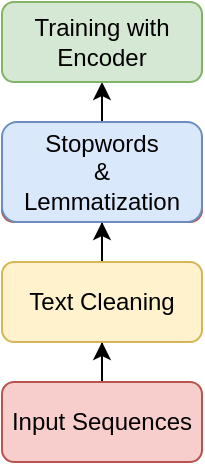 <mxfile version="13.2.4" type="device"><diagram id="VdPN45Mw_se5pSdb2Ni2" name="Page-1"><mxGraphModel dx="624" dy="483" grid="1" gridSize="10" guides="1" tooltips="1" connect="1" arrows="1" fold="1" page="1" pageScale="1" pageWidth="850" pageHeight="1100" math="0" shadow="0"><root><mxCell id="0"/><mxCell id="1" parent="0"/><mxCell id="05Bopt1aLv2UI887XLwH-7" value="" style="edgeStyle=orthogonalEdgeStyle;rounded=0;orthogonalLoop=1;jettySize=auto;html=1;entryX=0.5;entryY=1;entryDx=0;entryDy=0;" edge="1" parent="1" source="05Bopt1aLv2UI887XLwH-1" target="05Bopt1aLv2UI887XLwH-2"><mxGeometry relative="1" as="geometry"/></mxCell><mxCell id="05Bopt1aLv2UI887XLwH-1" value="Input Sequences" style="rounded=1;whiteSpace=wrap;html=1;fillColor=#f8cecc;strokeColor=#b85450;" vertex="1" parent="1"><mxGeometry x="380" y="420" width="100" height="40" as="geometry"/></mxCell><mxCell id="05Bopt1aLv2UI887XLwH-6" value="Input Sequences" style="rounded=1;whiteSpace=wrap;html=1;fillColor=#f8cecc;strokeColor=#b85450;" vertex="1" parent="1"><mxGeometry x="380" y="300" width="100" height="40" as="geometry"/></mxCell><mxCell id="05Bopt1aLv2UI887XLwH-9" value="" style="edgeStyle=orthogonalEdgeStyle;rounded=0;orthogonalLoop=1;jettySize=auto;html=1;entryX=0.5;entryY=1;entryDx=0;entryDy=0;" edge="1" parent="1" source="05Bopt1aLv2UI887XLwH-2" target="05Bopt1aLv2UI887XLwH-3"><mxGeometry relative="1" as="geometry"><mxPoint x="430" y="280.0" as="targetPoint"/></mxGeometry></mxCell><mxCell id="05Bopt1aLv2UI887XLwH-2" value="Text Cleaning" style="rounded=1;whiteSpace=wrap;html=1;fillColor=#fff2cc;strokeColor=#d6b656;" vertex="1" parent="1"><mxGeometry x="380" y="360" width="100" height="40" as="geometry"/></mxCell><mxCell id="05Bopt1aLv2UI887XLwH-11" value="" style="edgeStyle=orthogonalEdgeStyle;rounded=0;orthogonalLoop=1;jettySize=auto;html=1;" edge="1" parent="1" source="05Bopt1aLv2UI887XLwH-3"><mxGeometry relative="1" as="geometry"><mxPoint x="430" y="270" as="targetPoint"/></mxGeometry></mxCell><mxCell id="05Bopt1aLv2UI887XLwH-3" value="Stopwords &lt;br&gt;&amp;amp; &lt;br&gt;Lemmatization" style="rounded=1;whiteSpace=wrap;html=1;fillColor=#dae8fc;strokeColor=#6c8ebf;" vertex="1" parent="1"><mxGeometry x="380" y="290" width="100" height="50" as="geometry"/></mxCell><mxCell id="05Bopt1aLv2UI887XLwH-4" value="Training with Encoder" style="rounded=1;whiteSpace=wrap;html=1;fillColor=#d5e8d4;strokeColor=#82b366;" vertex="1" parent="1"><mxGeometry x="380" y="230" width="100" height="40" as="geometry"/></mxCell></root></mxGraphModel></diagram></mxfile>